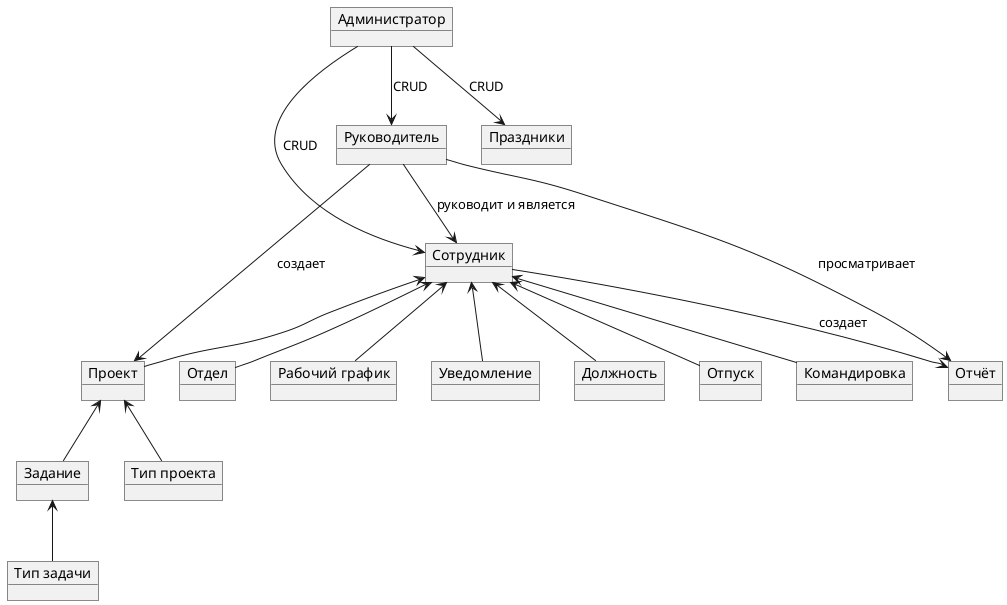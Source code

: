 @startuml


object "Сотрудник" as Employee
object "Руководитель" as Manager
object "Администратор" as Administrator
object "Проект" as Project
object "Задание" as Task
object "Отпуск" as Vacation
object "Командировка" as BusinessTrip
object "Отдел" as Department
object "Отчёт" as Report
object "Тип проекта" as ProjectType
object "Тип задачи" as TaskType
object "Рабочий график" as WorkSchedule
object "Праздники" as Holidays
object "Уведомление" as Notification
object "Должность" as Position

Administrator -down-> Employee : CRUD
Administrator -down-> Manager : CRUD
Administrator -down-> Holidays : CRUD

Manager -down-> Employee : руководит и является
Manager -down-> Project : создает
Manager -down-> Report: просматривает

Employee -down-> Report : создает

ProjectType -up-> Project
TaskType -up-> Task
Task -up-> Project

Project -up-> Employee

Department -up-> Employee
WorkSchedule -up-> Employee
Vacation -up-> Employee
BusinessTrip -up-> Employee
Notification -up-> Employee
Position -up-> Employee


@enduml